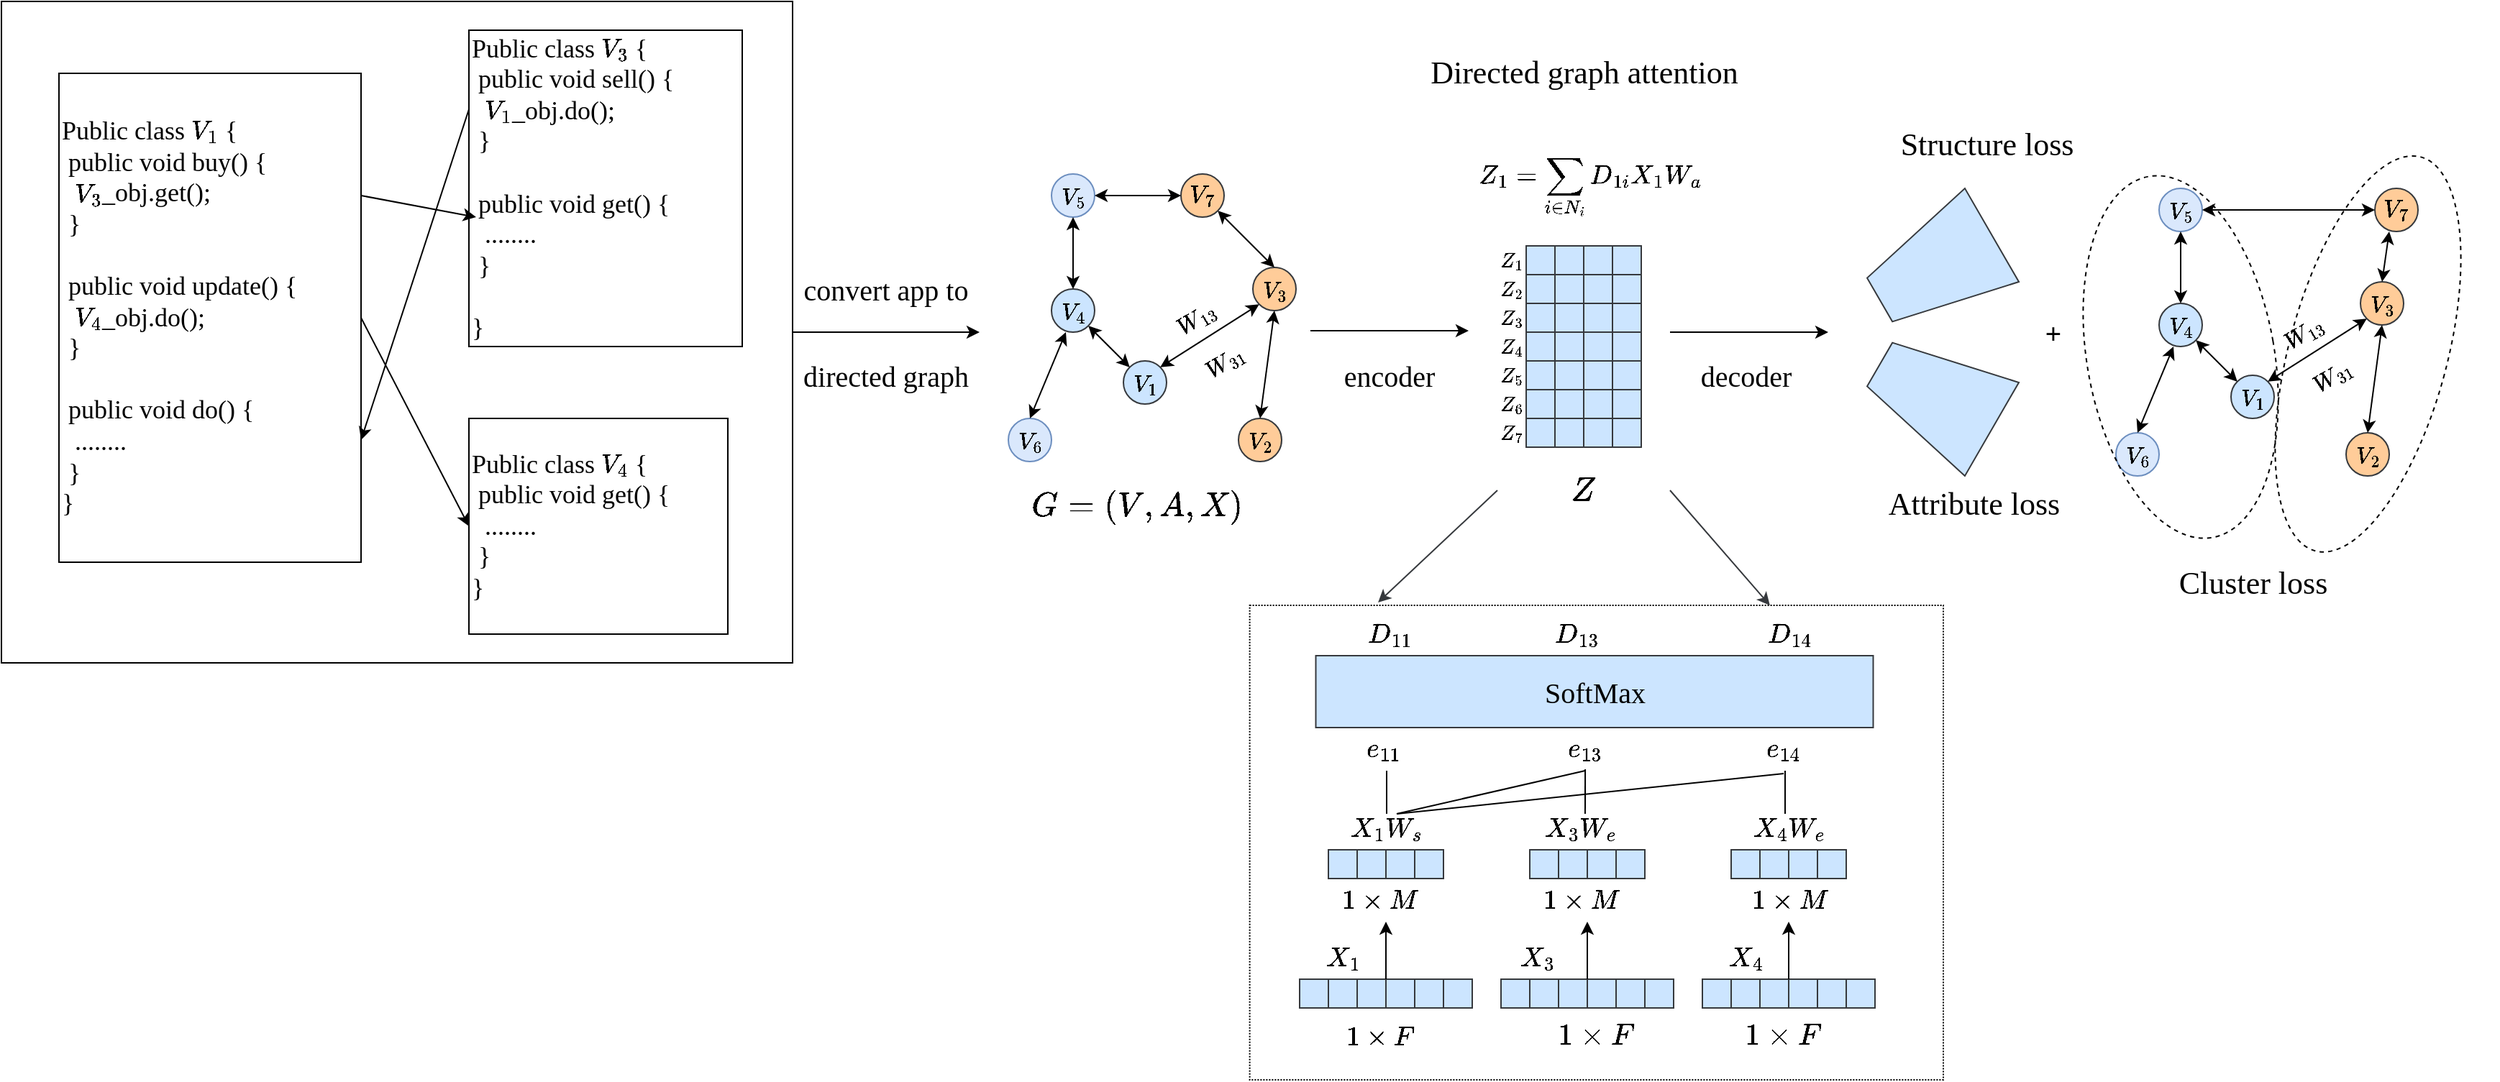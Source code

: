 <mxfile version="21.2.1" type="github" pages="4">
  <diagram name="第 1 页" id="cdB0dzV50iwRAIt3E4Pi">
    <mxGraphModel dx="1434" dy="754" grid="1" gridSize="10" guides="1" tooltips="1" connect="1" arrows="1" fold="1" page="1" pageScale="1" pageWidth="4681" pageHeight="3300" math="1" shadow="0">
      <root>
        <mxCell id="0" />
        <mxCell id="1" parent="0" />
        <mxCell id="f1oluyHb_Yh-PxKvGO1D-137" value="" style="whiteSpace=wrap;html=1;aspect=fixed;fillColor=#cce5ff;strokeColor=#36393d;" vertex="1" parent="1">
          <mxGeometry x="972.5" y="770" width="20" height="20" as="geometry" />
        </mxCell>
        <mxCell id="f1oluyHb_Yh-PxKvGO1D-167" value="" style="whiteSpace=wrap;html=1;aspect=fixed;fillColor=#cce5ff;strokeColor=#36393d;" vertex="1" parent="1">
          <mxGeometry x="1132.5" y="770" width="20" height="20" as="geometry" />
        </mxCell>
        <mxCell id="f1oluyHb_Yh-PxKvGO1D-138" value="" style="whiteSpace=wrap;html=1;aspect=fixed;fillColor=#cce5ff;strokeColor=#36393d;" vertex="1" parent="1">
          <mxGeometry x="992.5" y="770" width="20" height="20" as="geometry" />
        </mxCell>
        <mxCell id="f1oluyHb_Yh-PxKvGO1D-140" value="" style="whiteSpace=wrap;html=1;aspect=fixed;fillColor=#cce5ff;strokeColor=#36393d;" vertex="1" parent="1">
          <mxGeometry x="1032.5" y="770" width="20" height="20" as="geometry" />
        </mxCell>
        <mxCell id="f1oluyHb_Yh-PxKvGO1D-143" value="" style="whiteSpace=wrap;html=1;aspect=fixed;fillColor=#cce5ff;strokeColor=#36393d;" vertex="1" parent="1">
          <mxGeometry x="1012.5" y="770" width="20" height="20" as="geometry" />
        </mxCell>
        <mxCell id="f1oluyHb_Yh-PxKvGO1D-145" value="" style="whiteSpace=wrap;html=1;aspect=fixed;fillColor=#cce5ff;strokeColor=#36393d;" vertex="1" parent="1">
          <mxGeometry x="1072.5" y="770" width="20" height="20" as="geometry" />
        </mxCell>
        <mxCell id="f1oluyHb_Yh-PxKvGO1D-146" value="" style="whiteSpace=wrap;html=1;aspect=fixed;fillColor=#cce5ff;strokeColor=#36393d;" vertex="1" parent="1">
          <mxGeometry x="1052.5" y="770" width="20" height="20" as="geometry" />
        </mxCell>
        <mxCell id="f1oluyHb_Yh-PxKvGO1D-33" style="edgeStyle=orthogonalEdgeStyle;rounded=0;orthogonalLoop=1;jettySize=auto;html=1;exitX=1;exitY=0.5;exitDx=0;exitDy=0;" edge="1" parent="1" source="f1oluyHb_Yh-PxKvGO1D-11">
          <mxGeometry relative="1" as="geometry">
            <mxPoint x="750" y="320" as="targetPoint" />
          </mxGeometry>
        </mxCell>
        <mxCell id="f1oluyHb_Yh-PxKvGO1D-11" value="" style="rounded=0;whiteSpace=wrap;html=1;" vertex="1" parent="1">
          <mxGeometry x="70" y="90" width="550" height="460" as="geometry" />
        </mxCell>
        <mxCell id="f1oluyHb_Yh-PxKvGO1D-13" value="&lt;div style=&quot;font-size: 18px;&quot; align=&quot;left&quot;&gt;Public class `V_{1}` {&lt;/div&gt;&lt;div style=&quot;font-size: 18px;&quot; align=&quot;left&quot;&gt;&lt;span style=&quot;white-space: pre; font-size: 18px;&quot;&gt;	&lt;/span&gt;public void buy() {&lt;/div&gt;&lt;div style=&quot;font-size: 18px;&quot; align=&quot;left&quot;&gt;&lt;span style=&quot;white-space: pre; font-size: 18px;&quot;&gt;	&lt;/span&gt;&lt;span style=&quot;white-space: pre; font-size: 18px;&quot;&gt;	&lt;/span&gt;`V_{3}`_obj.get();&lt;/div&gt;&lt;div style=&quot;font-size: 18px;&quot; align=&quot;left&quot;&gt;&lt;span style=&quot;white-space: pre; font-size: 18px;&quot;&gt;	&lt;/span&gt;}&lt;/div&gt;&lt;div style=&quot;font-size: 18px;&quot; align=&quot;left&quot;&gt;&lt;span style=&quot;white-space: pre; font-size: 18px;&quot;&gt;	&lt;/span&gt;&lt;/div&gt;&lt;div style=&quot;font-size: 18px;&quot; align=&quot;left&quot;&gt;&lt;span style=&quot;white-space: pre; font-size: 18px;&quot;&gt;	&lt;/span&gt;public void update() {&lt;/div&gt;&lt;div style=&quot;font-size: 18px;&quot; align=&quot;left&quot;&gt;&lt;span style=&quot;white-space: pre; font-size: 18px;&quot;&gt;	&lt;/span&gt;&lt;span style=&quot;white-space: pre; font-size: 18px;&quot;&gt;	&lt;/span&gt;`V_{4}`_obj.do();&lt;/div&gt;&lt;div style=&quot;font-size: 18px;&quot; align=&quot;left&quot;&gt;&lt;span style=&quot;white-space: pre; font-size: 18px;&quot;&gt;	&lt;/span&gt;}&lt;/div&gt;&lt;div style=&quot;font-size: 18px;&quot; align=&quot;left&quot;&gt;&lt;span style=&quot;white-space: pre; font-size: 18px;&quot;&gt;	&lt;/span&gt;&lt;/div&gt;&lt;div style=&quot;font-size: 18px;&quot; align=&quot;left&quot;&gt;&lt;span style=&quot;white-space: pre; font-size: 18px;&quot;&gt;	&lt;/span&gt;public void do() {&lt;/div&gt;&lt;div style=&quot;font-size: 18px;&quot; align=&quot;left&quot;&gt;&lt;span style=&quot;white-space: pre; font-size: 18px;&quot;&gt;	&lt;/span&gt;&lt;span style=&quot;white-space: pre; font-size: 18px;&quot;&gt;	&lt;/span&gt;........&lt;/div&gt;&lt;div style=&quot;font-size: 18px;&quot; align=&quot;left&quot;&gt;&lt;span style=&quot;white-space: pre; font-size: 18px;&quot;&gt;	&lt;/span&gt;}&lt;/div&gt;&lt;div style=&quot;font-size: 18px;&quot; align=&quot;left&quot;&gt;}&lt;br style=&quot;font-size: 18px;&quot;&gt;&lt;/div&gt;" style="rounded=0;whiteSpace=wrap;html=1;align=left;fontSize=18;fontFamily=Times New Roman;" vertex="1" parent="1">
          <mxGeometry x="110" y="140" width="210" height="340" as="geometry" />
        </mxCell>
        <mxCell id="f1oluyHb_Yh-PxKvGO1D-15" value="&lt;div style=&quot;font-size: 18px;&quot; align=&quot;left&quot;&gt;Public class `V_{3}` {&lt;/div&gt;&lt;div style=&quot;font-size: 18px;&quot; align=&quot;left&quot;&gt;&lt;span style=&quot;white-space: pre; font-size: 18px;&quot;&gt;	&lt;/span&gt;public void sell() {&lt;/div&gt;&lt;div style=&quot;font-size: 18px;&quot; align=&quot;left&quot;&gt;&lt;span style=&quot;white-space: pre; font-size: 18px;&quot;&gt;	&lt;/span&gt;&lt;span style=&quot;white-space: pre; font-size: 18px;&quot;&gt;	&lt;/span&gt;`V_{1}`_obj.do();&lt;/div&gt;&lt;div style=&quot;font-size: 18px;&quot; align=&quot;left&quot;&gt;&lt;span style=&quot;white-space: pre; font-size: 18px;&quot;&gt;	&lt;/span&gt;}&lt;/div&gt;&lt;div style=&quot;font-size: 18px;&quot; align=&quot;left&quot;&gt;&lt;span style=&quot;white-space: pre; font-size: 18px;&quot;&gt;	&lt;/span&gt;&lt;/div&gt;&lt;div style=&quot;font-size: 18px;&quot; align=&quot;left&quot;&gt;&lt;span style=&quot;white-space: pre; font-size: 18px;&quot;&gt;	&lt;/span&gt;public void get() {&lt;/div&gt;&lt;div style=&quot;font-size: 18px;&quot; align=&quot;left&quot;&gt;&lt;span style=&quot;white-space: pre; font-size: 18px;&quot;&gt;	&lt;/span&gt;&lt;span style=&quot;white-space: pre; font-size: 18px;&quot;&gt;	&lt;/span&gt;........&lt;/div&gt;&lt;div style=&quot;font-size: 18px;&quot; align=&quot;left&quot;&gt;&lt;span style=&quot;white-space: pre;&quot;&gt;	&lt;/span&gt;}&lt;br&gt;&lt;/div&gt;&lt;div style=&quot;font-size: 18px;&quot; align=&quot;left&quot;&gt;&lt;span style=&quot;white-space: pre; font-size: 18px;&quot;&gt;	&lt;/span&gt;&lt;/div&gt;&lt;div style=&quot;font-size: 18px;&quot; align=&quot;left&quot;&gt;}&lt;br style=&quot;font-size: 18px;&quot;&gt;&lt;/div&gt;" style="rounded=0;whiteSpace=wrap;html=1;align=left;fontSize=18;fontFamily=Times New Roman;" vertex="1" parent="1">
          <mxGeometry x="395" y="110" width="190" height="220" as="geometry" />
        </mxCell>
        <mxCell id="f1oluyHb_Yh-PxKvGO1D-16" value="&lt;div style=&quot;font-size: 18px;&quot; align=&quot;left&quot;&gt;Public class `V_{4}` {&lt;/div&gt;&lt;div style=&quot;font-size: 18px;&quot; align=&quot;left&quot;&gt;&lt;span style=&quot;white-space: pre; font-size: 18px;&quot;&gt;	&lt;/span&gt;public void get() {&lt;/div&gt;&lt;div style=&quot;font-size: 18px;&quot; align=&quot;left&quot;&gt;&lt;span style=&quot;white-space: pre; font-size: 18px;&quot;&gt;	&lt;/span&gt;&lt;span style=&quot;white-space: pre; font-size: 18px;&quot;&gt;	&lt;/span&gt;........&lt;/div&gt;&lt;div style=&quot;font-size: 18px;&quot; align=&quot;left&quot;&gt;&lt;span style=&quot;white-space: pre;&quot;&gt;	&lt;/span&gt;}&lt;br&gt;&lt;/div&gt;&lt;div style=&quot;font-size: 18px;&quot; align=&quot;left&quot;&gt;}&lt;br style=&quot;font-size: 18px;&quot;&gt;&lt;/div&gt;" style="rounded=0;whiteSpace=wrap;html=1;align=left;fontSize=18;fontFamily=Times New Roman;" vertex="1" parent="1">
          <mxGeometry x="395" y="380" width="180" height="150" as="geometry" />
        </mxCell>
        <mxCell id="f1oluyHb_Yh-PxKvGO1D-18" value="" style="endArrow=classic;html=1;rounded=0;exitX=1;exitY=0.25;exitDx=0;exitDy=0;" edge="1" parent="1" source="f1oluyHb_Yh-PxKvGO1D-13">
          <mxGeometry width="50" height="50" relative="1" as="geometry">
            <mxPoint x="690" y="410" as="sourcePoint" />
            <mxPoint x="400" y="240" as="targetPoint" />
          </mxGeometry>
        </mxCell>
        <mxCell id="f1oluyHb_Yh-PxKvGO1D-19" value="" style="endArrow=classic;html=1;rounded=0;exitX=1;exitY=0.5;exitDx=0;exitDy=0;entryX=0;entryY=0.5;entryDx=0;entryDy=0;" edge="1" parent="1" source="f1oluyHb_Yh-PxKvGO1D-13" target="f1oluyHb_Yh-PxKvGO1D-16">
          <mxGeometry width="50" height="50" relative="1" as="geometry">
            <mxPoint x="690" y="410" as="sourcePoint" />
            <mxPoint x="740" y="360" as="targetPoint" />
          </mxGeometry>
        </mxCell>
        <mxCell id="f1oluyHb_Yh-PxKvGO1D-21" value="" style="endArrow=classic;html=1;rounded=0;exitX=0;exitY=0.25;exitDx=0;exitDy=0;entryX=1;entryY=0.75;entryDx=0;entryDy=0;" edge="1" parent="1" source="f1oluyHb_Yh-PxKvGO1D-15" target="f1oluyHb_Yh-PxKvGO1D-13">
          <mxGeometry width="50" height="50" relative="1" as="geometry">
            <mxPoint x="690" y="410" as="sourcePoint" />
            <mxPoint x="740" y="360" as="targetPoint" />
          </mxGeometry>
        </mxCell>
        <mxCell id="f1oluyHb_Yh-PxKvGO1D-22" value="&lt;font style=&quot;font-size: 16px;&quot; face=&quot;Times New Roman&quot;&gt;`V_{5}`&lt;/font&gt;" style="ellipse;whiteSpace=wrap;html=1;aspect=fixed;fillColor=#dae8fc;strokeColor=#6c8ebf;" vertex="1" parent="1">
          <mxGeometry x="800" y="210" width="30" height="30" as="geometry" />
        </mxCell>
        <mxCell id="f1oluyHb_Yh-PxKvGO1D-24" value="&lt;font style=&quot;font-size: 16px;&quot; face=&quot;Times New Roman&quot;&gt;`V_{3}`&lt;/font&gt;" style="ellipse;whiteSpace=wrap;html=1;aspect=fixed;fillColor=#ffcc99;strokeColor=#36393d;" vertex="1" parent="1">
          <mxGeometry x="940" y="275" width="30" height="30" as="geometry" />
        </mxCell>
        <mxCell id="f1oluyHb_Yh-PxKvGO1D-25" value="&lt;font style=&quot;font-size: 16px;&quot; face=&quot;Times New Roman&quot;&gt;`V_{2}`&lt;/font&gt;" style="ellipse;whiteSpace=wrap;html=1;aspect=fixed;fillColor=#ffcc99;strokeColor=#36393d;" vertex="1" parent="1">
          <mxGeometry x="930" y="380" width="30" height="30" as="geometry" />
        </mxCell>
        <mxCell id="f1oluyHb_Yh-PxKvGO1D-26" value="&lt;font style=&quot;font-size: 16px;&quot; face=&quot;Times New Roman&quot;&gt;`V_{1}`&lt;/font&gt;" style="ellipse;whiteSpace=wrap;html=1;aspect=fixed;fillColor=#cce5ff;strokeColor=#36393d;" vertex="1" parent="1">
          <mxGeometry x="850" y="340" width="30" height="30" as="geometry" />
        </mxCell>
        <mxCell id="f1oluyHb_Yh-PxKvGO1D-27" value="&lt;font style=&quot;font-size: 16px;&quot; face=&quot;Times New Roman&quot;&gt;`V_{6}`&lt;/font&gt;" style="ellipse;whiteSpace=wrap;html=1;aspect=fixed;fillColor=#dae8fc;strokeColor=#6c8ebf;" vertex="1" parent="1">
          <mxGeometry x="770" y="380" width="30" height="30" as="geometry" />
        </mxCell>
        <mxCell id="f1oluyHb_Yh-PxKvGO1D-28" value="&lt;font style=&quot;font-size: 17px;&quot; face=&quot;Times New Roman&quot;&gt;`V_{7}`&lt;/font&gt;" style="ellipse;whiteSpace=wrap;html=1;aspect=fixed;fillColor=#ffcc99;strokeColor=#36393d;" vertex="1" parent="1">
          <mxGeometry x="890" y="210" width="30" height="30" as="geometry" />
        </mxCell>
        <mxCell id="f1oluyHb_Yh-PxKvGO1D-29" value="&lt;font style=&quot;font-size: 16px;&quot; face=&quot;Times New Roman&quot;&gt;`V_{4}`&lt;/font&gt;" style="ellipse;whiteSpace=wrap;html=1;aspect=fixed;fillColor=#cce5ff;strokeColor=#36393d;" vertex="1" parent="1">
          <mxGeometry x="800" y="290" width="30" height="30" as="geometry" />
        </mxCell>
        <mxCell id="f1oluyHb_Yh-PxKvGO1D-34" value="&lt;font style=&quot;font-size: 20px;&quot; face=&quot;Times New Roman&quot;&gt;convert app to &lt;/font&gt;" style="rounded=0;whiteSpace=wrap;html=1;dashed=1;dashPattern=1 1;strokeColor=none;shadow=0;fillColor=none;" vertex="1" parent="1">
          <mxGeometry x="615" y="270" width="140" height="40" as="geometry" />
        </mxCell>
        <mxCell id="f1oluyHb_Yh-PxKvGO1D-35" value="&lt;font style=&quot;font-size: 20px;&quot; face=&quot;Times New Roman&quot;&gt;directed graph&lt;br&gt;&lt;/font&gt;" style="rounded=0;whiteSpace=wrap;html=1;dashed=1;dashPattern=1 1;strokeColor=none;shadow=0;fillColor=none;" vertex="1" parent="1">
          <mxGeometry x="615" y="330" width="140" height="40" as="geometry" />
        </mxCell>
        <mxCell id="f1oluyHb_Yh-PxKvGO1D-39" value="" style="endArrow=classic;startArrow=classic;html=1;rounded=0;exitX=0.5;exitY=0;exitDx=0;exitDy=0;" edge="1" parent="1" source="f1oluyHb_Yh-PxKvGO1D-27">
          <mxGeometry width="50" height="50" relative="1" as="geometry">
            <mxPoint x="730" y="410" as="sourcePoint" />
            <mxPoint x="810" y="320" as="targetPoint" />
          </mxGeometry>
        </mxCell>
        <mxCell id="f1oluyHb_Yh-PxKvGO1D-40" value="" style="endArrow=classic;startArrow=classic;html=1;rounded=0;entryX=0.5;entryY=1;entryDx=0;entryDy=0;exitX=0.5;exitY=0;exitDx=0;exitDy=0;" edge="1" parent="1" source="f1oluyHb_Yh-PxKvGO1D-29" target="f1oluyHb_Yh-PxKvGO1D-22">
          <mxGeometry width="50" height="50" relative="1" as="geometry">
            <mxPoint x="730" y="410" as="sourcePoint" />
            <mxPoint x="780" y="360" as="targetPoint" />
          </mxGeometry>
        </mxCell>
        <mxCell id="f1oluyHb_Yh-PxKvGO1D-41" value="" style="endArrow=classic;startArrow=classic;html=1;rounded=0;entryX=1;entryY=1;entryDx=0;entryDy=0;exitX=0;exitY=0;exitDx=0;exitDy=0;" edge="1" parent="1" source="f1oluyHb_Yh-PxKvGO1D-26" target="f1oluyHb_Yh-PxKvGO1D-29">
          <mxGeometry width="50" height="50" relative="1" as="geometry">
            <mxPoint x="730" y="410" as="sourcePoint" />
            <mxPoint x="780" y="360" as="targetPoint" />
          </mxGeometry>
        </mxCell>
        <mxCell id="f1oluyHb_Yh-PxKvGO1D-42" value="" style="endArrow=classic;startArrow=classic;html=1;rounded=0;exitX=1;exitY=0;exitDx=0;exitDy=0;entryX=0;entryY=1;entryDx=0;entryDy=0;" edge="1" parent="1" source="f1oluyHb_Yh-PxKvGO1D-26" target="f1oluyHb_Yh-PxKvGO1D-24">
          <mxGeometry width="50" height="50" relative="1" as="geometry">
            <mxPoint x="730" y="410" as="sourcePoint" />
            <mxPoint x="780" y="360" as="targetPoint" />
          </mxGeometry>
        </mxCell>
        <mxCell id="f1oluyHb_Yh-PxKvGO1D-44" value="" style="endArrow=classic;startArrow=classic;html=1;rounded=0;entryX=1;entryY=1;entryDx=0;entryDy=0;exitX=0.5;exitY=0;exitDx=0;exitDy=0;" edge="1" parent="1" source="f1oluyHb_Yh-PxKvGO1D-24" target="f1oluyHb_Yh-PxKvGO1D-28">
          <mxGeometry width="50" height="50" relative="1" as="geometry">
            <mxPoint x="730" y="410" as="sourcePoint" />
            <mxPoint x="780" y="360" as="targetPoint" />
          </mxGeometry>
        </mxCell>
        <mxCell id="f1oluyHb_Yh-PxKvGO1D-46" value="" style="endArrow=classic;startArrow=classic;html=1;rounded=0;entryX=0.5;entryY=1;entryDx=0;entryDy=0;exitX=0.5;exitY=0;exitDx=0;exitDy=0;" edge="1" parent="1" source="f1oluyHb_Yh-PxKvGO1D-25" target="f1oluyHb_Yh-PxKvGO1D-24">
          <mxGeometry width="50" height="50" relative="1" as="geometry">
            <mxPoint x="730" y="410" as="sourcePoint" />
            <mxPoint x="780" y="360" as="targetPoint" />
          </mxGeometry>
        </mxCell>
        <mxCell id="f1oluyHb_Yh-PxKvGO1D-47" value="" style="endArrow=classic;startArrow=classic;html=1;rounded=0;entryX=0;entryY=0.5;entryDx=0;entryDy=0;exitX=1;exitY=0.5;exitDx=0;exitDy=0;" edge="1" parent="1" source="f1oluyHb_Yh-PxKvGO1D-22" target="f1oluyHb_Yh-PxKvGO1D-28">
          <mxGeometry width="50" height="50" relative="1" as="geometry">
            <mxPoint x="730" y="410" as="sourcePoint" />
            <mxPoint x="780" y="360" as="targetPoint" />
          </mxGeometry>
        </mxCell>
        <mxCell id="f1oluyHb_Yh-PxKvGO1D-49" value="&lt;font style=&quot;font-size: 16px;&quot; face=&quot;Times New Roman&quot;&gt;`W_{13}`&lt;/font&gt;" style="whiteSpace=wrap;html=1;strokeColor=none;rotation=-30;fillColor=none;" vertex="1" parent="1">
          <mxGeometry x="870" y="300" width="60" height="20" as="geometry" />
        </mxCell>
        <mxCell id="f1oluyHb_Yh-PxKvGO1D-51" value="&lt;font style=&quot;font-size: 16px;&quot; face=&quot;Times New Roman&quot;&gt;`W_{31}`&lt;/font&gt;" style="whiteSpace=wrap;html=1;strokeColor=none;rotation=-30;fillColor=none;" vertex="1" parent="1">
          <mxGeometry x="890" y="330" width="60" height="20" as="geometry" />
        </mxCell>
        <mxCell id="f1oluyHb_Yh-PxKvGO1D-52" value="&lt;font style=&quot;font-size: 23px;&quot; face=&quot;Times New Roman&quot;&gt;`G=(V, A ,X)`&lt;/font&gt;" style="rounded=0;whiteSpace=wrap;html=1;strokeColor=none;fillColor=none;" vertex="1" parent="1">
          <mxGeometry x="760" y="400" width="200" height="80" as="geometry" />
        </mxCell>
        <mxCell id="f1oluyHb_Yh-PxKvGO1D-68" value="&lt;font style=&quot;font-size: 20px;&quot; face=&quot;Times New Roman&quot;&gt;encoder&lt;/font&gt;" style="rounded=0;whiteSpace=wrap;html=1;dashed=1;dashPattern=1 1;strokeColor=none;shadow=0;fillColor=none;" vertex="1" parent="1">
          <mxGeometry x="980" y="330" width="110" height="40" as="geometry" />
        </mxCell>
        <mxCell id="f1oluyHb_Yh-PxKvGO1D-70" value="" style="rounded=0;whiteSpace=wrap;html=1;fillColor=none;strokeColor=none;gradientColor=none;" vertex="1" parent="1">
          <mxGeometry x="1090" y="185" width="190" height="270" as="geometry" />
        </mxCell>
        <mxCell id="f1oluyHb_Yh-PxKvGO1D-71" value="" style="endArrow=classic;html=1;rounded=0;" edge="1" parent="1">
          <mxGeometry width="50" height="50" relative="1" as="geometry">
            <mxPoint x="980" y="319" as="sourcePoint" />
            <mxPoint x="1090" y="319" as="targetPoint" />
          </mxGeometry>
        </mxCell>
        <mxCell id="f1oluyHb_Yh-PxKvGO1D-72" value="" style="whiteSpace=wrap;html=1;aspect=fixed;fillColor=#cce5ff;strokeColor=#36393d;" vertex="1" parent="1">
          <mxGeometry x="1130" y="380" width="20" height="20" as="geometry" />
        </mxCell>
        <mxCell id="f1oluyHb_Yh-PxKvGO1D-75" value="" style="whiteSpace=wrap;html=1;aspect=fixed;fillColor=#cce5ff;strokeColor=#36393d;" vertex="1" parent="1">
          <mxGeometry x="1150" y="380" width="20" height="20" as="geometry" />
        </mxCell>
        <mxCell id="f1oluyHb_Yh-PxKvGO1D-76" value="" style="whiteSpace=wrap;html=1;aspect=fixed;fillColor=#cce5ff;strokeColor=#36393d;" vertex="1" parent="1">
          <mxGeometry x="1190" y="380" width="20" height="20" as="geometry" />
        </mxCell>
        <mxCell id="f1oluyHb_Yh-PxKvGO1D-77" value="" style="whiteSpace=wrap;html=1;aspect=fixed;fillColor=#cce5ff;strokeColor=#36393d;" vertex="1" parent="1">
          <mxGeometry x="1170" y="380" width="20" height="20" as="geometry" />
        </mxCell>
        <mxCell id="f1oluyHb_Yh-PxKvGO1D-81" value="" style="whiteSpace=wrap;html=1;aspect=fixed;fillColor=#cce5ff;strokeColor=#36393d;" vertex="1" parent="1">
          <mxGeometry x="1150" y="300" width="20" height="20" as="geometry" />
        </mxCell>
        <mxCell id="f1oluyHb_Yh-PxKvGO1D-82" value="" style="whiteSpace=wrap;html=1;aspect=fixed;fillColor=#cce5ff;strokeColor=#36393d;" vertex="1" parent="1">
          <mxGeometry x="1130" y="300" width="20" height="20" as="geometry" />
        </mxCell>
        <mxCell id="f1oluyHb_Yh-PxKvGO1D-83" value="" style="whiteSpace=wrap;html=1;aspect=fixed;fillColor=#cce5ff;strokeColor=#36393d;" vertex="1" parent="1">
          <mxGeometry x="1190" y="320" width="20" height="20" as="geometry" />
        </mxCell>
        <mxCell id="f1oluyHb_Yh-PxKvGO1D-84" value="" style="whiteSpace=wrap;html=1;aspect=fixed;fillColor=#cce5ff;strokeColor=#36393d;" vertex="1" parent="1">
          <mxGeometry x="1170" y="320" width="20" height="20" as="geometry" />
        </mxCell>
        <mxCell id="f1oluyHb_Yh-PxKvGO1D-85" value="" style="whiteSpace=wrap;html=1;aspect=fixed;fillColor=#cce5ff;strokeColor=#36393d;" vertex="1" parent="1">
          <mxGeometry x="1150" y="320" width="20" height="20" as="geometry" />
        </mxCell>
        <mxCell id="f1oluyHb_Yh-PxKvGO1D-86" value="" style="whiteSpace=wrap;html=1;aspect=fixed;fillColor=#cce5ff;strokeColor=#36393d;" vertex="1" parent="1">
          <mxGeometry x="1130" y="320" width="20" height="20" as="geometry" />
        </mxCell>
        <mxCell id="f1oluyHb_Yh-PxKvGO1D-87" value="" style="whiteSpace=wrap;html=1;aspect=fixed;fillColor=#cce5ff;strokeColor=#36393d;" vertex="1" parent="1">
          <mxGeometry x="1190" y="340" width="20" height="20" as="geometry" />
        </mxCell>
        <mxCell id="f1oluyHb_Yh-PxKvGO1D-88" value="" style="whiteSpace=wrap;html=1;aspect=fixed;fillColor=#cce5ff;strokeColor=#36393d;" vertex="1" parent="1">
          <mxGeometry x="1170" y="340" width="20" height="20" as="geometry" />
        </mxCell>
        <mxCell id="f1oluyHb_Yh-PxKvGO1D-89" value="" style="whiteSpace=wrap;html=1;aspect=fixed;fillColor=#cce5ff;strokeColor=#36393d;" vertex="1" parent="1">
          <mxGeometry x="1150" y="340" width="20" height="20" as="geometry" />
        </mxCell>
        <mxCell id="f1oluyHb_Yh-PxKvGO1D-90" value="" style="whiteSpace=wrap;html=1;aspect=fixed;fillColor=#cce5ff;strokeColor=#36393d;" vertex="1" parent="1">
          <mxGeometry x="1130" y="340" width="20" height="20" as="geometry" />
        </mxCell>
        <mxCell id="f1oluyHb_Yh-PxKvGO1D-91" value="" style="whiteSpace=wrap;html=1;aspect=fixed;fillColor=#cce5ff;strokeColor=#36393d;" vertex="1" parent="1">
          <mxGeometry x="1190" y="360" width="20" height="20" as="geometry" />
        </mxCell>
        <mxCell id="f1oluyHb_Yh-PxKvGO1D-92" value="" style="whiteSpace=wrap;html=1;aspect=fixed;fillColor=#cce5ff;strokeColor=#36393d;" vertex="1" parent="1">
          <mxGeometry x="1170" y="360" width="20" height="20" as="geometry" />
        </mxCell>
        <mxCell id="f1oluyHb_Yh-PxKvGO1D-93" value="" style="whiteSpace=wrap;html=1;aspect=fixed;fillColor=#cce5ff;strokeColor=#36393d;" vertex="1" parent="1">
          <mxGeometry x="1150" y="360" width="20" height="20" as="geometry" />
        </mxCell>
        <mxCell id="f1oluyHb_Yh-PxKvGO1D-94" value="" style="whiteSpace=wrap;html=1;aspect=fixed;fillColor=#cce5ff;strokeColor=#36393d;" vertex="1" parent="1">
          <mxGeometry x="1130" y="360" width="20" height="20" as="geometry" />
        </mxCell>
        <mxCell id="f1oluyHb_Yh-PxKvGO1D-101" value="" style="whiteSpace=wrap;html=1;aspect=fixed;fillColor=#cce5ff;strokeColor=#36393d;" vertex="1" parent="1">
          <mxGeometry x="1190" y="280" width="20" height="20" as="geometry" />
        </mxCell>
        <mxCell id="f1oluyHb_Yh-PxKvGO1D-102" value="" style="whiteSpace=wrap;html=1;aspect=fixed;fillColor=#cce5ff;strokeColor=#36393d;" vertex="1" parent="1">
          <mxGeometry x="1170" y="280" width="20" height="20" as="geometry" />
        </mxCell>
        <mxCell id="f1oluyHb_Yh-PxKvGO1D-103" value="" style="whiteSpace=wrap;html=1;aspect=fixed;fillColor=#cce5ff;strokeColor=#36393d;" vertex="1" parent="1">
          <mxGeometry x="1150" y="280" width="20" height="20" as="geometry" />
        </mxCell>
        <mxCell id="f1oluyHb_Yh-PxKvGO1D-104" value="" style="whiteSpace=wrap;html=1;aspect=fixed;fillColor=#cce5ff;strokeColor=#36393d;" vertex="1" parent="1">
          <mxGeometry x="1130" y="280" width="20" height="20" as="geometry" />
        </mxCell>
        <mxCell id="f1oluyHb_Yh-PxKvGO1D-105" value="" style="whiteSpace=wrap;html=1;aspect=fixed;fillColor=#cce5ff;strokeColor=#36393d;" vertex="1" parent="1">
          <mxGeometry x="1190" y="300" width="20" height="20" as="geometry" />
        </mxCell>
        <mxCell id="f1oluyHb_Yh-PxKvGO1D-106" value="" style="whiteSpace=wrap;html=1;aspect=fixed;fillColor=#cce5ff;strokeColor=#36393d;" vertex="1" parent="1">
          <mxGeometry x="1170" y="300" width="20" height="20" as="geometry" />
        </mxCell>
        <mxCell id="f1oluyHb_Yh-PxKvGO1D-112" value="" style="whiteSpace=wrap;html=1;aspect=fixed;fillColor=#cce5ff;strokeColor=#36393d;" vertex="1" parent="1">
          <mxGeometry x="1190" y="260" width="20" height="20" as="geometry" />
        </mxCell>
        <mxCell id="f1oluyHb_Yh-PxKvGO1D-113" value="" style="whiteSpace=wrap;html=1;aspect=fixed;fillColor=#cce5ff;strokeColor=#36393d;" vertex="1" parent="1">
          <mxGeometry x="1170" y="260" width="20" height="20" as="geometry" />
        </mxCell>
        <mxCell id="f1oluyHb_Yh-PxKvGO1D-114" value="" style="whiteSpace=wrap;html=1;aspect=fixed;fillColor=#cce5ff;strokeColor=#36393d;" vertex="1" parent="1">
          <mxGeometry x="1150" y="260" width="20" height="20" as="geometry" />
        </mxCell>
        <mxCell id="f1oluyHb_Yh-PxKvGO1D-115" value="" style="whiteSpace=wrap;html=1;aspect=fixed;fillColor=#cce5ff;strokeColor=#36393d;" vertex="1" parent="1">
          <mxGeometry x="1130" y="260" width="20" height="20" as="geometry" />
        </mxCell>
        <mxCell id="f1oluyHb_Yh-PxKvGO1D-121" value="`Z_{6}`" style="whiteSpace=wrap;html=1;aspect=fixed;fillColor=none;strokeColor=none;" vertex="1" parent="1">
          <mxGeometry x="1110" y="360" width="20" height="20" as="geometry" />
        </mxCell>
        <mxCell id="f1oluyHb_Yh-PxKvGO1D-122" value="`Z_{5}`" style="whiteSpace=wrap;html=1;aspect=fixed;fillColor=none;strokeColor=none;" vertex="1" parent="1">
          <mxGeometry x="1110" y="340" width="20" height="20" as="geometry" />
        </mxCell>
        <mxCell id="f1oluyHb_Yh-PxKvGO1D-123" value="`Z_{1}`" style="whiteSpace=wrap;html=1;aspect=fixed;fillColor=none;strokeColor=none;" vertex="1" parent="1">
          <mxGeometry x="1110" y="260" width="20" height="20" as="geometry" />
        </mxCell>
        <mxCell id="f1oluyHb_Yh-PxKvGO1D-124" value="`Z_{4}`" style="whiteSpace=wrap;html=1;aspect=fixed;fillColor=none;strokeColor=none;" vertex="1" parent="1">
          <mxGeometry x="1110" y="320" width="20" height="20" as="geometry" />
        </mxCell>
        <mxCell id="f1oluyHb_Yh-PxKvGO1D-125" value="`Z_{3}`" style="whiteSpace=wrap;html=1;aspect=fixed;fillColor=none;strokeColor=none;" vertex="1" parent="1">
          <mxGeometry x="1110" y="300" width="20" height="20" as="geometry" />
        </mxCell>
        <mxCell id="f1oluyHb_Yh-PxKvGO1D-126" value="`Z_{2}`" style="whiteSpace=wrap;html=1;aspect=fixed;fillColor=none;strokeColor=none;" vertex="1" parent="1">
          <mxGeometry x="1110" y="280" width="20" height="20" as="geometry" />
        </mxCell>
        <mxCell id="f1oluyHb_Yh-PxKvGO1D-127" value="`Z_{7}`" style="whiteSpace=wrap;html=1;aspect=fixed;fillColor=none;strokeColor=none;" vertex="1" parent="1">
          <mxGeometry x="1110" y="380" width="20" height="20" as="geometry" />
        </mxCell>
        <mxCell id="f1oluyHb_Yh-PxKvGO1D-134" value="&lt;font style=&quot;font-size: 18px;&quot; face=&quot;Times New Roman&quot;&gt;`Z_{1} = \sum_{i\in N_{i}}D_{1i}X_{1}W_{a}`&lt;/font&gt;" style="rounded=0;whiteSpace=wrap;html=1;fillColor=none;strokeColor=none;" vertex="1" parent="1">
          <mxGeometry x="1080" y="190" width="190" height="60" as="geometry" />
        </mxCell>
        <mxCell id="f1oluyHb_Yh-PxKvGO1D-136" value="&lt;font style=&quot;font-size: 23px;&quot; face=&quot;Times New Roman&quot;&gt;`Z`&lt;/font&gt;" style="rounded=0;whiteSpace=wrap;html=1;strokeColor=none;fillColor=none;" vertex="1" parent="1">
          <mxGeometry x="1110" y="400" width="120" height="60" as="geometry" />
        </mxCell>
        <mxCell id="f1oluyHb_Yh-PxKvGO1D-166" value="" style="whiteSpace=wrap;html=1;aspect=fixed;fillColor=#cce5ff;strokeColor=#36393d;" vertex="1" parent="1">
          <mxGeometry x="1112.5" y="770" width="20" height="20" as="geometry" />
        </mxCell>
        <mxCell id="f1oluyHb_Yh-PxKvGO1D-168" value="" style="whiteSpace=wrap;html=1;aspect=fixed;fillColor=#cce5ff;strokeColor=#36393d;" vertex="1" parent="1">
          <mxGeometry x="1172.5" y="770" width="20" height="20" as="geometry" />
        </mxCell>
        <mxCell id="f1oluyHb_Yh-PxKvGO1D-169" value="" style="whiteSpace=wrap;html=1;aspect=fixed;fillColor=#cce5ff;strokeColor=#36393d;" vertex="1" parent="1">
          <mxGeometry x="1152.5" y="770" width="20" height="20" as="geometry" />
        </mxCell>
        <mxCell id="f1oluyHb_Yh-PxKvGO1D-170" value="" style="whiteSpace=wrap;html=1;aspect=fixed;fillColor=#cce5ff;strokeColor=#36393d;" vertex="1" parent="1">
          <mxGeometry x="1212.5" y="770" width="20" height="20" as="geometry" />
        </mxCell>
        <mxCell id="f1oluyHb_Yh-PxKvGO1D-171" value="" style="whiteSpace=wrap;html=1;aspect=fixed;fillColor=#cce5ff;strokeColor=#36393d;" vertex="1" parent="1">
          <mxGeometry x="1192.5" y="770" width="20" height="20" as="geometry" />
        </mxCell>
        <mxCell id="f1oluyHb_Yh-PxKvGO1D-188" value="" style="whiteSpace=wrap;html=1;aspect=fixed;fillColor=#cce5ff;strokeColor=#36393d;" vertex="1" parent="1">
          <mxGeometry x="1272.5" y="770" width="20" height="20" as="geometry" />
        </mxCell>
        <mxCell id="f1oluyHb_Yh-PxKvGO1D-189" value="" style="whiteSpace=wrap;html=1;aspect=fixed;fillColor=#cce5ff;strokeColor=#36393d;" vertex="1" parent="1">
          <mxGeometry x="1252.5" y="770" width="20" height="20" as="geometry" />
        </mxCell>
        <mxCell id="f1oluyHb_Yh-PxKvGO1D-190" value="" style="whiteSpace=wrap;html=1;aspect=fixed;fillColor=#cce5ff;strokeColor=#36393d;" vertex="1" parent="1">
          <mxGeometry x="1312.5" y="770" width="20" height="20" as="geometry" />
        </mxCell>
        <mxCell id="f1oluyHb_Yh-PxKvGO1D-191" value="" style="whiteSpace=wrap;html=1;aspect=fixed;fillColor=#cce5ff;strokeColor=#36393d;" vertex="1" parent="1">
          <mxGeometry x="1292.5" y="770" width="20" height="20" as="geometry" />
        </mxCell>
        <mxCell id="f1oluyHb_Yh-PxKvGO1D-192" value="" style="whiteSpace=wrap;html=1;aspect=fixed;fillColor=#cce5ff;strokeColor=#36393d;" vertex="1" parent="1">
          <mxGeometry x="1352.5" y="770" width="20" height="20" as="geometry" />
        </mxCell>
        <mxCell id="f1oluyHb_Yh-PxKvGO1D-193" value="" style="whiteSpace=wrap;html=1;aspect=fixed;fillColor=#cce5ff;strokeColor=#36393d;" vertex="1" parent="1">
          <mxGeometry x="1332.5" y="770" width="20" height="20" as="geometry" />
        </mxCell>
        <mxCell id="f1oluyHb_Yh-PxKvGO1D-196" value="&lt;font style=&quot;font-size: 16px;&quot;&gt;`1×F`&lt;/font&gt;" style="text;html=1;align=center;verticalAlign=middle;resizable=0;points=[];autosize=1;strokeColor=none;fillColor=none;" vertex="1" parent="1">
          <mxGeometry x="997.5" y="795" width="60" height="30" as="geometry" />
        </mxCell>
        <mxCell id="f1oluyHb_Yh-PxKvGO1D-198" value="&lt;font style=&quot;font-size: 18px;&quot;&gt;`1×F`&lt;/font&gt;" style="text;html=1;align=center;verticalAlign=middle;resizable=0;points=[];autosize=1;strokeColor=none;fillColor=none;" vertex="1" parent="1">
          <mxGeometry x="1272.5" y="790" width="70" height="40" as="geometry" />
        </mxCell>
        <mxCell id="f1oluyHb_Yh-PxKvGO1D-199" value="&lt;font style=&quot;font-size: 18px;&quot;&gt;`1×F`&lt;/font&gt;" style="text;html=1;align=center;verticalAlign=middle;resizable=0;points=[];autosize=1;strokeColor=none;fillColor=none;" vertex="1" parent="1">
          <mxGeometry x="1142.5" y="790" width="70" height="40" as="geometry" />
        </mxCell>
        <mxCell id="f1oluyHb_Yh-PxKvGO1D-206" value="" style="whiteSpace=wrap;html=1;aspect=fixed;fillColor=#cce5ff;strokeColor=#36393d;" vertex="1" parent="1">
          <mxGeometry x="1312.5" y="650" as="geometry" />
        </mxCell>
        <mxCell id="f1oluyHb_Yh-PxKvGO1D-211" value="" style="whiteSpace=wrap;html=1;aspect=fixed;fillColor=#cce5ff;strokeColor=#36393d;" vertex="1" parent="1">
          <mxGeometry x="1202.5" y="660" as="geometry" />
        </mxCell>
        <mxCell id="f1oluyHb_Yh-PxKvGO1D-212" value="" style="whiteSpace=wrap;html=1;aspect=fixed;fillColor=#cce5ff;strokeColor=#36393d;" vertex="1" parent="1">
          <mxGeometry x="992.5" y="680" width="20" height="20" as="geometry" />
        </mxCell>
        <mxCell id="f1oluyHb_Yh-PxKvGO1D-217" value="" style="whiteSpace=wrap;html=1;aspect=fixed;fillColor=#cce5ff;strokeColor=#36393d;" vertex="1" parent="1">
          <mxGeometry x="1012.5" y="680" width="20" height="20" as="geometry" />
        </mxCell>
        <mxCell id="f1oluyHb_Yh-PxKvGO1D-218" value="" style="whiteSpace=wrap;html=1;aspect=fixed;fillColor=#cce5ff;strokeColor=#36393d;" vertex="1" parent="1">
          <mxGeometry x="1052.5" y="680" width="20" height="20" as="geometry" />
        </mxCell>
        <mxCell id="f1oluyHb_Yh-PxKvGO1D-219" value="" style="whiteSpace=wrap;html=1;aspect=fixed;fillColor=#cce5ff;strokeColor=#36393d;" vertex="1" parent="1">
          <mxGeometry x="1032.5" y="680" width="20" height="20" as="geometry" />
        </mxCell>
        <mxCell id="f1oluyHb_Yh-PxKvGO1D-221" value="" style="whiteSpace=wrap;html=1;aspect=fixed;fillColor=#cce5ff;strokeColor=#36393d;" vertex="1" parent="1">
          <mxGeometry x="1132.5" y="680" width="20" height="20" as="geometry" />
        </mxCell>
        <mxCell id="f1oluyHb_Yh-PxKvGO1D-222" value="" style="whiteSpace=wrap;html=1;aspect=fixed;fillColor=#cce5ff;strokeColor=#36393d;" vertex="1" parent="1">
          <mxGeometry x="1152.5" y="680" width="20" height="20" as="geometry" />
        </mxCell>
        <mxCell id="f1oluyHb_Yh-PxKvGO1D-223" value="" style="whiteSpace=wrap;html=1;aspect=fixed;fillColor=#cce5ff;strokeColor=#36393d;" vertex="1" parent="1">
          <mxGeometry x="1172.5" y="680" width="20" height="20" as="geometry" />
        </mxCell>
        <mxCell id="f1oluyHb_Yh-PxKvGO1D-224" value="" style="whiteSpace=wrap;html=1;aspect=fixed;fillColor=#cce5ff;strokeColor=#36393d;" vertex="1" parent="1">
          <mxGeometry x="1192.5" y="680" width="20" height="20" as="geometry" />
        </mxCell>
        <mxCell id="f1oluyHb_Yh-PxKvGO1D-227" value="" style="whiteSpace=wrap;html=1;aspect=fixed;fillColor=#cce5ff;strokeColor=#36393d;" vertex="1" parent="1">
          <mxGeometry x="1332.5" y="680" width="20" height="20" as="geometry" />
        </mxCell>
        <mxCell id="f1oluyHb_Yh-PxKvGO1D-228" value="" style="whiteSpace=wrap;html=1;aspect=fixed;fillColor=#cce5ff;strokeColor=#36393d;" vertex="1" parent="1">
          <mxGeometry x="1312.5" y="680" width="20" height="20" as="geometry" />
        </mxCell>
        <mxCell id="f1oluyHb_Yh-PxKvGO1D-229" value="" style="whiteSpace=wrap;html=1;aspect=fixed;fillColor=#cce5ff;strokeColor=#36393d;" vertex="1" parent="1">
          <mxGeometry x="1292.5" y="680" width="20" height="20" as="geometry" />
        </mxCell>
        <mxCell id="f1oluyHb_Yh-PxKvGO1D-230" value="" style="whiteSpace=wrap;html=1;aspect=fixed;fillColor=#cce5ff;strokeColor=#36393d;" vertex="1" parent="1">
          <mxGeometry x="1272.5" y="680" width="20" height="20" as="geometry" />
        </mxCell>
        <mxCell id="f1oluyHb_Yh-PxKvGO1D-233" value="&lt;font style=&quot;font-size: 16px;&quot;&gt;`1×M`&lt;/font&gt;" style="text;html=1;align=center;verticalAlign=middle;resizable=0;points=[];autosize=1;strokeColor=none;fillColor=none;" vertex="1" parent="1">
          <mxGeometry x="992.5" y="700" width="70" height="30" as="geometry" />
        </mxCell>
        <mxCell id="f1oluyHb_Yh-PxKvGO1D-234" value="&lt;font style=&quot;font-size: 16px;&quot;&gt;`1×M`&lt;/font&gt;" style="text;html=1;align=center;verticalAlign=middle;resizable=0;points=[];autosize=1;strokeColor=none;fillColor=none;" vertex="1" parent="1">
          <mxGeometry x="1277.5" y="700" width="70" height="30" as="geometry" />
        </mxCell>
        <mxCell id="f1oluyHb_Yh-PxKvGO1D-235" value="&lt;font style=&quot;font-size: 16px;&quot;&gt;`1×M`&lt;/font&gt;" style="text;html=1;align=center;verticalAlign=middle;resizable=0;points=[];autosize=1;strokeColor=none;fillColor=none;" vertex="1" parent="1">
          <mxGeometry x="1132.5" y="700" width="70" height="30" as="geometry" />
        </mxCell>
        <mxCell id="f1oluyHb_Yh-PxKvGO1D-237" value="" style="endArrow=classic;html=1;rounded=0;exitX=0;exitY=0;exitDx=0;exitDy=0;" edge="1" parent="1" source="f1oluyHb_Yh-PxKvGO1D-140">
          <mxGeometry width="50" height="50" relative="1" as="geometry">
            <mxPoint x="982.5" y="620" as="sourcePoint" />
            <mxPoint x="1032.5" y="730" as="targetPoint" />
          </mxGeometry>
        </mxCell>
        <mxCell id="f1oluyHb_Yh-PxKvGO1D-240" value="" style="endArrow=classic;html=1;rounded=0;exitX=0;exitY=0;exitDx=0;exitDy=0;" edge="1" parent="1">
          <mxGeometry width="50" height="50" relative="1" as="geometry">
            <mxPoint x="1312.5" y="770" as="sourcePoint" />
            <mxPoint x="1312.5" y="730" as="targetPoint" />
          </mxGeometry>
        </mxCell>
        <mxCell id="f1oluyHb_Yh-PxKvGO1D-241" value="" style="endArrow=classic;html=1;rounded=0;exitX=0;exitY=0;exitDx=0;exitDy=0;" edge="1" parent="1">
          <mxGeometry width="50" height="50" relative="1" as="geometry">
            <mxPoint x="1172.5" y="770" as="sourcePoint" />
            <mxPoint x="1172.5" y="730" as="targetPoint" />
          </mxGeometry>
        </mxCell>
        <mxCell id="f1oluyHb_Yh-PxKvGO1D-242" value="&lt;font style=&quot;font-size: 16px;&quot;&gt;`X_{1}`&lt;/font&gt;" style="text;html=1;align=center;verticalAlign=middle;resizable=0;points=[];autosize=1;strokeColor=none;fillColor=none;" vertex="1" parent="1">
          <mxGeometry x="967.5" y="740" width="70" height="30" as="geometry" />
        </mxCell>
        <mxCell id="f1oluyHb_Yh-PxKvGO1D-243" value="&lt;font style=&quot;font-size: 16px;&quot;&gt;`X_{4}`&lt;/font&gt;" style="text;html=1;align=center;verticalAlign=middle;resizable=0;points=[];autosize=1;strokeColor=none;fillColor=none;" vertex="1" parent="1">
          <mxGeometry x="1247.5" y="740" width="70" height="30" as="geometry" />
        </mxCell>
        <mxCell id="f1oluyHb_Yh-PxKvGO1D-244" value="&lt;font style=&quot;font-size: 16px;&quot;&gt;`X_{3}`&lt;/font&gt;" style="text;html=1;align=center;verticalAlign=middle;resizable=0;points=[];autosize=1;strokeColor=none;fillColor=none;" vertex="1" parent="1">
          <mxGeometry x="1102.5" y="740" width="70" height="30" as="geometry" />
        </mxCell>
        <mxCell id="f1oluyHb_Yh-PxKvGO1D-245" value="&lt;font style=&quot;font-size: 16px;&quot;&gt;`X_{1}W_{s}`&lt;/font&gt;" style="text;html=1;align=center;verticalAlign=middle;resizable=0;points=[];autosize=1;strokeColor=none;fillColor=none;" vertex="1" parent="1">
          <mxGeometry x="972.5" y="650" width="120" height="30" as="geometry" />
        </mxCell>
        <mxCell id="f1oluyHb_Yh-PxKvGO1D-246" value="&lt;font style=&quot;font-size: 16px;&quot;&gt;`X_{4}W_{e}`&lt;/font&gt;" style="text;html=1;align=center;verticalAlign=middle;resizable=0;points=[];autosize=1;strokeColor=none;fillColor=none;" vertex="1" parent="1">
          <mxGeometry x="1252.5" y="650" width="120" height="30" as="geometry" />
        </mxCell>
        <mxCell id="f1oluyHb_Yh-PxKvGO1D-247" value="&lt;font style=&quot;font-size: 16px;&quot;&gt;`X_{3}W_{e}`&lt;/font&gt;" style="text;html=1;align=center;verticalAlign=middle;resizable=0;points=[];autosize=1;strokeColor=none;fillColor=none;" vertex="1" parent="1">
          <mxGeometry x="1107.5" y="650" width="120" height="30" as="geometry" />
        </mxCell>
        <mxCell id="f1oluyHb_Yh-PxKvGO1D-251" value="&lt;font style=&quot;font-size: 20px;&quot; face=&quot;Times New Roman&quot;&gt;SoftMax&lt;/font&gt;" style="rounded=0;whiteSpace=wrap;html=1;fillColor=#cce5ff;strokeColor=#36393d;" vertex="1" parent="1">
          <mxGeometry x="983.75" y="545" width="387.5" height="50" as="geometry" />
        </mxCell>
        <mxCell id="f1oluyHb_Yh-PxKvGO1D-253" value="&lt;font style=&quot;font-size: 16px;&quot;&gt;`e_{11}`&lt;/font&gt;" style="text;html=1;align=center;verticalAlign=middle;resizable=0;points=[];autosize=1;strokeColor=none;fillColor=none;" vertex="1" parent="1">
          <mxGeometry x="990" y="595" width="80" height="30" as="geometry" />
        </mxCell>
        <mxCell id="f1oluyHb_Yh-PxKvGO1D-254" value="&lt;font style=&quot;font-size: 16px;&quot;&gt;`e_{13}`&lt;/font&gt;" style="text;html=1;align=center;verticalAlign=middle;resizable=0;points=[];autosize=1;strokeColor=none;fillColor=none;" vertex="1" parent="1">
          <mxGeometry x="1130" y="595" width="80" height="30" as="geometry" />
        </mxCell>
        <mxCell id="f1oluyHb_Yh-PxKvGO1D-255" value="&lt;font style=&quot;font-size: 16px;&quot;&gt;`e_{14}`&lt;/font&gt;" style="text;html=1;align=center;verticalAlign=middle;resizable=0;points=[];autosize=1;strokeColor=none;fillColor=none;" vertex="1" parent="1">
          <mxGeometry x="1267.5" y="595" width="80" height="30" as="geometry" />
        </mxCell>
        <mxCell id="f1oluyHb_Yh-PxKvGO1D-256" value="&lt;font style=&quot;font-size: 16px;&quot;&gt;`D_{11}`&lt;/font&gt;" style="text;html=1;align=center;verticalAlign=middle;resizable=0;points=[];autosize=1;strokeColor=none;fillColor=none;" vertex="1" parent="1">
          <mxGeometry x="995" y="515" width="80" height="30" as="geometry" />
        </mxCell>
        <mxCell id="f1oluyHb_Yh-PxKvGO1D-257" value="&lt;font style=&quot;font-size: 16px;&quot;&gt;`D_{13}`&lt;/font&gt;" style="text;html=1;align=center;verticalAlign=middle;resizable=0;points=[];autosize=1;strokeColor=none;fillColor=none;" vertex="1" parent="1">
          <mxGeometry x="1125" y="515" width="80" height="30" as="geometry" />
        </mxCell>
        <mxCell id="f1oluyHb_Yh-PxKvGO1D-258" value="&lt;font style=&quot;font-size: 16px;&quot;&gt;`D_{14}`&lt;/font&gt;" style="text;html=1;align=center;verticalAlign=middle;resizable=0;points=[];autosize=1;strokeColor=none;fillColor=none;" vertex="1" parent="1">
          <mxGeometry x="1272.5" y="515" width="80" height="30" as="geometry" />
        </mxCell>
        <mxCell id="f1oluyHb_Yh-PxKvGO1D-264" value="" style="endArrow=none;html=1;rounded=0;" edge="1" parent="1">
          <mxGeometry width="50" height="50" relative="1" as="geometry">
            <mxPoint x="1033" y="655" as="sourcePoint" />
            <mxPoint x="1033" y="625" as="targetPoint" />
          </mxGeometry>
        </mxCell>
        <mxCell id="f1oluyHb_Yh-PxKvGO1D-265" value="" style="endArrow=none;html=1;rounded=0;" edge="1" parent="1">
          <mxGeometry width="50" height="50" relative="1" as="geometry">
            <mxPoint x="1040" y="655" as="sourcePoint" />
            <mxPoint x="1171" y="625" as="targetPoint" />
          </mxGeometry>
        </mxCell>
        <mxCell id="f1oluyHb_Yh-PxKvGO1D-266" value="" style="endArrow=none;html=1;rounded=0;entryX=0.519;entryY=1.067;entryDx=0;entryDy=0;entryPerimeter=0;" edge="1" parent="1" target="f1oluyHb_Yh-PxKvGO1D-255">
          <mxGeometry width="50" height="50" relative="1" as="geometry">
            <mxPoint x="1040" y="655" as="sourcePoint" />
            <mxPoint x="880" y="555" as="targetPoint" />
          </mxGeometry>
        </mxCell>
        <mxCell id="f1oluyHb_Yh-PxKvGO1D-267" value="" style="endArrow=none;html=1;rounded=0;entryX=0.513;entryY=0.967;entryDx=0;entryDy=0;entryPerimeter=0;exitX=0.529;exitY=0.167;exitDx=0;exitDy=0;exitPerimeter=0;" edge="1" parent="1" source="f1oluyHb_Yh-PxKvGO1D-247" target="f1oluyHb_Yh-PxKvGO1D-254">
          <mxGeometry width="50" height="50" relative="1" as="geometry">
            <mxPoint x="830" y="605" as="sourcePoint" />
            <mxPoint x="880" y="555" as="targetPoint" />
          </mxGeometry>
        </mxCell>
        <mxCell id="f1oluyHb_Yh-PxKvGO1D-268" value="" style="endArrow=none;html=1;rounded=0;" edge="1" parent="1">
          <mxGeometry width="50" height="50" relative="1" as="geometry">
            <mxPoint x="1310" y="655" as="sourcePoint" />
            <mxPoint x="1310" y="625" as="targetPoint" />
          </mxGeometry>
        </mxCell>
        <mxCell id="f1oluyHb_Yh-PxKvGO1D-269" value="" style="rounded=0;whiteSpace=wrap;html=1;fillColor=none;dashed=1;dashPattern=1 1;" vertex="1" parent="1">
          <mxGeometry x="937.81" y="510" width="482.19" height="330" as="geometry" />
        </mxCell>
        <mxCell id="f1oluyHb_Yh-PxKvGO1D-274" value="" style="endArrow=classic;html=1;rounded=0;exitX=0;exitY=0.5;exitDx=0;exitDy=0;entryX=0.185;entryY=-0.006;entryDx=0;entryDy=0;entryPerimeter=0;fillColor=#cce5ff;strokeColor=#36393d;" edge="1" parent="1" source="f1oluyHb_Yh-PxKvGO1D-136" target="f1oluyHb_Yh-PxKvGO1D-269">
          <mxGeometry width="50" height="50" relative="1" as="geometry">
            <mxPoint x="1050" y="560" as="sourcePoint" />
            <mxPoint x="1100" y="510" as="targetPoint" />
          </mxGeometry>
        </mxCell>
        <mxCell id="f1oluyHb_Yh-PxKvGO1D-275" value="" style="endArrow=classic;html=1;rounded=0;exitX=1;exitY=0.5;exitDx=0;exitDy=0;entryX=0.75;entryY=0;entryDx=0;entryDy=0;fillColor=#cce5ff;strokeColor=#36393d;" edge="1" parent="1" source="f1oluyHb_Yh-PxKvGO1D-136" target="f1oluyHb_Yh-PxKvGO1D-269">
          <mxGeometry width="50" height="50" relative="1" as="geometry">
            <mxPoint x="1050" y="560" as="sourcePoint" />
            <mxPoint x="1100" y="510" as="targetPoint" />
          </mxGeometry>
        </mxCell>
        <mxCell id="f1oluyHb_Yh-PxKvGO1D-276" value="" style="endArrow=classic;html=1;rounded=0;" edge="1" parent="1">
          <mxGeometry width="50" height="50" relative="1" as="geometry">
            <mxPoint x="1230" y="320" as="sourcePoint" />
            <mxPoint x="1340" y="320" as="targetPoint" />
          </mxGeometry>
        </mxCell>
        <mxCell id="f1oluyHb_Yh-PxKvGO1D-277" value="&lt;font style=&quot;font-size: 20px;&quot; face=&quot;Times New Roman&quot;&gt;decoder&lt;/font&gt;" style="rounded=0;whiteSpace=wrap;html=1;dashed=1;dashPattern=1 1;strokeColor=none;shadow=0;fillColor=none;" vertex="1" parent="1">
          <mxGeometry x="1227.5" y="330" width="110" height="40" as="geometry" />
        </mxCell>
        <mxCell id="f1oluyHb_Yh-PxKvGO1D-278" value="" style="shape=trapezoid;perimeter=trapezoidPerimeter;whiteSpace=wrap;html=1;fixedSize=1;fillColor=#cce5ff;strokeColor=#36393d;rotation=-120;" vertex="1" parent="1">
          <mxGeometry x="1377.24" y="230" width="75.07" height="90" as="geometry" />
        </mxCell>
        <mxCell id="f1oluyHb_Yh-PxKvGO1D-281" value="" style="shape=trapezoid;perimeter=trapezoidPerimeter;whiteSpace=wrap;html=1;fixedSize=1;fillColor=#cce5ff;strokeColor=#36393d;rotation=-60;" vertex="1" parent="1">
          <mxGeometry x="1377.24" y="320" width="75.07" height="90" as="geometry" />
        </mxCell>
        <mxCell id="f1oluyHb_Yh-PxKvGO1D-282" value="&lt;font style=&quot;font-size: 22px;&quot; face=&quot;Times New Roman&quot;&gt;Directed graph attention&lt;/font&gt;" style="text;html=1;align=center;verticalAlign=middle;resizable=0;points=[];autosize=1;strokeColor=none;fillColor=none;" vertex="1" parent="1">
          <mxGeometry x="1050" y="120" width="240" height="40" as="geometry" />
        </mxCell>
        <mxCell id="f1oluyHb_Yh-PxKvGO1D-283" value="&lt;font style=&quot;font-size: 22px;&quot; face=&quot;Times New Roman&quot;&gt;Structure loss&lt;/font&gt;" style="text;html=1;align=center;verticalAlign=middle;resizable=0;points=[];autosize=1;strokeColor=none;fillColor=none;" vertex="1" parent="1">
          <mxGeometry x="1380" y="170" width="140" height="40" as="geometry" />
        </mxCell>
        <mxCell id="f1oluyHb_Yh-PxKvGO1D-284" value="&lt;font style=&quot;font-size: 22px;&quot; face=&quot;Times New Roman&quot;&gt;Attribute loss&lt;/font&gt;" style="text;html=1;align=center;verticalAlign=middle;resizable=0;points=[];autosize=1;strokeColor=none;fillColor=none;" vertex="1" parent="1">
          <mxGeometry x="1371.25" y="420" width="140" height="40" as="geometry" />
        </mxCell>
        <mxCell id="f1oluyHb_Yh-PxKvGO1D-285" value="&lt;font size=&quot;1&quot;&gt;&lt;b&gt;&lt;font style=&quot;font-size: 20px;&quot; face=&quot;Times New Roman&quot;&gt;+&lt;/font&gt;&lt;/b&gt;&lt;/font&gt;" style="text;html=1;align=center;verticalAlign=middle;resizable=0;points=[];autosize=1;strokeColor=none;fillColor=none;" vertex="1" parent="1">
          <mxGeometry x="1481.25" y="300" width="30" height="40" as="geometry" />
        </mxCell>
        <mxCell id="f1oluyHb_Yh-PxKvGO1D-286" value="&lt;font style=&quot;font-size: 16px;&quot; face=&quot;Times New Roman&quot;&gt;`V_{5}`&lt;/font&gt;" style="ellipse;whiteSpace=wrap;html=1;aspect=fixed;fillColor=#dae8fc;strokeColor=#6c8ebf;" vertex="1" parent="1">
          <mxGeometry x="1570" y="220" width="30" height="30" as="geometry" />
        </mxCell>
        <mxCell id="f1oluyHb_Yh-PxKvGO1D-287" value="&lt;font style=&quot;font-size: 16px;&quot; face=&quot;Times New Roman&quot;&gt;`V_{3}`&lt;/font&gt;" style="ellipse;whiteSpace=wrap;html=1;aspect=fixed;fillColor=#ffcc99;strokeColor=#36393d;" vertex="1" parent="1">
          <mxGeometry x="1710" y="285" width="30" height="30" as="geometry" />
        </mxCell>
        <mxCell id="f1oluyHb_Yh-PxKvGO1D-288" value="&lt;font style=&quot;font-size: 16px;&quot; face=&quot;Times New Roman&quot;&gt;`V_{2}`&lt;/font&gt;" style="ellipse;whiteSpace=wrap;html=1;aspect=fixed;fillColor=#ffcc99;strokeColor=#36393d;" vertex="1" parent="1">
          <mxGeometry x="1700" y="390" width="30" height="30" as="geometry" />
        </mxCell>
        <mxCell id="f1oluyHb_Yh-PxKvGO1D-289" value="&lt;font style=&quot;font-size: 16px;&quot; face=&quot;Times New Roman&quot;&gt;`V_{1}`&lt;/font&gt;" style="ellipse;whiteSpace=wrap;html=1;aspect=fixed;fillColor=#cce5ff;strokeColor=#36393d;" vertex="1" parent="1">
          <mxGeometry x="1620" y="350" width="30" height="30" as="geometry" />
        </mxCell>
        <mxCell id="f1oluyHb_Yh-PxKvGO1D-290" value="&lt;font style=&quot;font-size: 16px;&quot; face=&quot;Times New Roman&quot;&gt;`V_{6}`&lt;/font&gt;" style="ellipse;whiteSpace=wrap;html=1;aspect=fixed;fillColor=#dae8fc;strokeColor=#6c8ebf;" vertex="1" parent="1">
          <mxGeometry x="1540" y="390" width="30" height="30" as="geometry" />
        </mxCell>
        <mxCell id="f1oluyHb_Yh-PxKvGO1D-291" value="&lt;font style=&quot;font-size: 17px;&quot; face=&quot;Times New Roman&quot;&gt;`V_{7}`&lt;/font&gt;" style="ellipse;whiteSpace=wrap;html=1;aspect=fixed;fillColor=#ffcc99;strokeColor=#36393d;" vertex="1" parent="1">
          <mxGeometry x="1720" y="220" width="30" height="30" as="geometry" />
        </mxCell>
        <mxCell id="f1oluyHb_Yh-PxKvGO1D-292" value="&lt;font style=&quot;font-size: 16px;&quot; face=&quot;Times New Roman&quot;&gt;`V_{4}`&lt;/font&gt;" style="ellipse;whiteSpace=wrap;html=1;aspect=fixed;fillColor=#cce5ff;strokeColor=#36393d;" vertex="1" parent="1">
          <mxGeometry x="1570" y="300" width="30" height="30" as="geometry" />
        </mxCell>
        <mxCell id="f1oluyHb_Yh-PxKvGO1D-293" value="" style="endArrow=classic;startArrow=classic;html=1;rounded=0;exitX=0.5;exitY=0;exitDx=0;exitDy=0;" edge="1" source="f1oluyHb_Yh-PxKvGO1D-290" parent="1">
          <mxGeometry width="50" height="50" relative="1" as="geometry">
            <mxPoint x="1500" y="420" as="sourcePoint" />
            <mxPoint x="1580" y="330" as="targetPoint" />
          </mxGeometry>
        </mxCell>
        <mxCell id="f1oluyHb_Yh-PxKvGO1D-294" value="" style="endArrow=classic;startArrow=classic;html=1;rounded=0;entryX=0.5;entryY=1;entryDx=0;entryDy=0;exitX=0.5;exitY=0;exitDx=0;exitDy=0;" edge="1" source="f1oluyHb_Yh-PxKvGO1D-292" target="f1oluyHb_Yh-PxKvGO1D-286" parent="1">
          <mxGeometry width="50" height="50" relative="1" as="geometry">
            <mxPoint x="1500" y="420" as="sourcePoint" />
            <mxPoint x="1550" y="370" as="targetPoint" />
          </mxGeometry>
        </mxCell>
        <mxCell id="f1oluyHb_Yh-PxKvGO1D-295" value="" style="endArrow=classic;startArrow=classic;html=1;rounded=0;entryX=1;entryY=1;entryDx=0;entryDy=0;exitX=0;exitY=0;exitDx=0;exitDy=0;" edge="1" source="f1oluyHb_Yh-PxKvGO1D-289" target="f1oluyHb_Yh-PxKvGO1D-292" parent="1">
          <mxGeometry width="50" height="50" relative="1" as="geometry">
            <mxPoint x="1500" y="420" as="sourcePoint" />
            <mxPoint x="1550" y="370" as="targetPoint" />
          </mxGeometry>
        </mxCell>
        <mxCell id="f1oluyHb_Yh-PxKvGO1D-296" value="" style="endArrow=classic;startArrow=classic;html=1;rounded=0;exitX=1;exitY=0;exitDx=0;exitDy=0;entryX=0;entryY=1;entryDx=0;entryDy=0;" edge="1" source="f1oluyHb_Yh-PxKvGO1D-289" target="f1oluyHb_Yh-PxKvGO1D-287" parent="1">
          <mxGeometry width="50" height="50" relative="1" as="geometry">
            <mxPoint x="1500" y="420" as="sourcePoint" />
            <mxPoint x="1550" y="370" as="targetPoint" />
          </mxGeometry>
        </mxCell>
        <mxCell id="f1oluyHb_Yh-PxKvGO1D-297" value="" style="endArrow=classic;startArrow=classic;html=1;rounded=0;exitX=0.5;exitY=0;exitDx=0;exitDy=0;" edge="1" source="f1oluyHb_Yh-PxKvGO1D-287" parent="1">
          <mxGeometry width="50" height="50" relative="1" as="geometry">
            <mxPoint x="1500" y="420" as="sourcePoint" />
            <mxPoint x="1730" y="250" as="targetPoint" />
          </mxGeometry>
        </mxCell>
        <mxCell id="f1oluyHb_Yh-PxKvGO1D-298" value="" style="endArrow=classic;startArrow=classic;html=1;rounded=0;entryX=0.5;entryY=1;entryDx=0;entryDy=0;exitX=0.5;exitY=0;exitDx=0;exitDy=0;" edge="1" source="f1oluyHb_Yh-PxKvGO1D-288" target="f1oluyHb_Yh-PxKvGO1D-287" parent="1">
          <mxGeometry width="50" height="50" relative="1" as="geometry">
            <mxPoint x="1500" y="420" as="sourcePoint" />
            <mxPoint x="1550" y="370" as="targetPoint" />
          </mxGeometry>
        </mxCell>
        <mxCell id="f1oluyHb_Yh-PxKvGO1D-299" value="" style="endArrow=classic;startArrow=classic;html=1;rounded=0;entryX=0;entryY=0.5;entryDx=0;entryDy=0;exitX=1;exitY=0.5;exitDx=0;exitDy=0;" edge="1" source="f1oluyHb_Yh-PxKvGO1D-286" target="f1oluyHb_Yh-PxKvGO1D-291" parent="1">
          <mxGeometry width="50" height="50" relative="1" as="geometry">
            <mxPoint x="1500" y="420" as="sourcePoint" />
            <mxPoint x="1550" y="370" as="targetPoint" />
          </mxGeometry>
        </mxCell>
        <mxCell id="f1oluyHb_Yh-PxKvGO1D-300" value="&lt;font style=&quot;font-size: 16px;&quot; face=&quot;Times New Roman&quot;&gt;`W_{13}`&lt;/font&gt;" style="whiteSpace=wrap;html=1;strokeColor=none;rotation=-30;fillColor=none;" vertex="1" parent="1">
          <mxGeometry x="1640" y="310" width="60" height="20" as="geometry" />
        </mxCell>
        <mxCell id="f1oluyHb_Yh-PxKvGO1D-301" value="&lt;font style=&quot;font-size: 16px;&quot; face=&quot;Times New Roman&quot;&gt;`W_{31}`&lt;/font&gt;" style="whiteSpace=wrap;html=1;strokeColor=none;rotation=-30;fillColor=none;" vertex="1" parent="1">
          <mxGeometry x="1660" y="340" width="60" height="20" as="geometry" />
        </mxCell>
        <mxCell id="f1oluyHb_Yh-PxKvGO1D-302" value="" style="ellipse;whiteSpace=wrap;html=1;fillColor=none;rotation=-10;dashed=1;" vertex="1" parent="1">
          <mxGeometry x="1519.93" y="209.79" width="130.19" height="254.95" as="geometry" />
        </mxCell>
        <mxCell id="f1oluyHb_Yh-PxKvGO1D-306" value="" style="ellipse;whiteSpace=wrap;html=1;fillColor=none;rotation=15;dashed=1;" vertex="1" parent="1">
          <mxGeometry x="1660.28" y="193.35" width="109.94" height="283.61" as="geometry" />
        </mxCell>
        <mxCell id="f1oluyHb_Yh-PxKvGO1D-308" value="&lt;font style=&quot;font-size: 22px;&quot; face=&quot;Times New Roman&quot;&gt;Cluster loss&lt;/font&gt;" style="text;html=1;align=center;verticalAlign=middle;resizable=0;points=[];autosize=1;strokeColor=none;fillColor=none;" vertex="1" parent="1">
          <mxGeometry x="1570" y="475" width="130" height="40" as="geometry" />
        </mxCell>
      </root>
    </mxGraphModel>
  </diagram>
  <diagram name="第 2 页 的副本" id="IeWSd4uGwnHddQjd3pQs">
    <mxGraphModel dx="794" dy="428" grid="1" gridSize="10" guides="1" tooltips="1" connect="1" arrows="1" fold="1" page="1" pageScale="1" pageWidth="827" pageHeight="1169" math="0" shadow="0">
      <root>
        <mxCell id="iFuMadCaUo5GrJR-4pQQ-0" />
        <mxCell id="iFuMadCaUo5GrJR-4pQQ-1" parent="iFuMadCaUo5GrJR-4pQQ-0" />
        <mxCell id="iFuMadCaUo5GrJR-4pQQ-2" value="" style="rounded=0;whiteSpace=wrap;html=1;" vertex="1" parent="iFuMadCaUo5GrJR-4pQQ-1">
          <mxGeometry x="110" y="30" width="580" height="310" as="geometry" />
        </mxCell>
        <mxCell id="iFuMadCaUo5GrJR-4pQQ-3" value="" style="endArrow=none;html=1;rounded=0;exitX=0;exitY=0.25;exitDx=0;exitDy=0;entryX=1;entryY=0.25;entryDx=0;entryDy=0;" edge="1" parent="iFuMadCaUo5GrJR-4pQQ-1" source="iFuMadCaUo5GrJR-4pQQ-2" target="iFuMadCaUo5GrJR-4pQQ-2">
          <mxGeometry width="50" height="50" relative="1" as="geometry">
            <mxPoint x="330" y="210" as="sourcePoint" />
            <mxPoint x="380" y="160" as="targetPoint" />
          </mxGeometry>
        </mxCell>
        <mxCell id="iFuMadCaUo5GrJR-4pQQ-4" value="" style="endArrow=none;html=1;rounded=0;exitX=0;exitY=0.75;exitDx=0;exitDy=0;entryX=1;entryY=0.75;entryDx=0;entryDy=0;" edge="1" parent="iFuMadCaUo5GrJR-4pQQ-1" source="iFuMadCaUo5GrJR-4pQQ-2" target="iFuMadCaUo5GrJR-4pQQ-2">
          <mxGeometry width="50" height="50" relative="1" as="geometry">
            <mxPoint x="330" y="210" as="sourcePoint" />
            <mxPoint x="380" y="160" as="targetPoint" />
          </mxGeometry>
        </mxCell>
        <mxCell id="iFuMadCaUo5GrJR-4pQQ-5" value="" style="endArrow=none;html=1;rounded=0;entryX=0.25;entryY=0;entryDx=0;entryDy=0;exitX=0.25;exitY=1;exitDx=0;exitDy=0;" edge="1" parent="iFuMadCaUo5GrJR-4pQQ-1" source="iFuMadCaUo5GrJR-4pQQ-2" target="iFuMadCaUo5GrJR-4pQQ-2">
          <mxGeometry width="50" height="50" relative="1" as="geometry">
            <mxPoint x="330" y="210" as="sourcePoint" />
            <mxPoint x="380" y="160" as="targetPoint" />
          </mxGeometry>
        </mxCell>
        <mxCell id="iFuMadCaUo5GrJR-4pQQ-6" value="WMS" style="rounded=0;whiteSpace=wrap;html=1;fillColor=#ffe6cc;strokeColor=#d79b00;" vertex="1" parent="iFuMadCaUo5GrJR-4pQQ-1">
          <mxGeometry x="150" y="55" width="60" height="30" as="geometry" />
        </mxCell>
        <mxCell id="iFuMadCaUo5GrJR-4pQQ-7" value="司机端" style="rounded=0;whiteSpace=wrap;html=1;fillColor=#ffe6cc;strokeColor=#d79b00;" vertex="1" parent="iFuMadCaUo5GrJR-4pQQ-1">
          <mxGeometry x="150" y="170" width="60" height="30" as="geometry" />
        </mxCell>
        <mxCell id="iFuMadCaUo5GrJR-4pQQ-8" value="货主端" style="rounded=0;whiteSpace=wrap;html=1;fillColor=#ffe6cc;strokeColor=#d79b00;" vertex="1" parent="iFuMadCaUo5GrJR-4pQQ-1">
          <mxGeometry x="150" y="290" width="60" height="30" as="geometry" />
        </mxCell>
        <mxCell id="iFuMadCaUo5GrJR-4pQQ-9" value="车辆信息管理" style="rounded=0;whiteSpace=wrap;html=1;" vertex="1" parent="iFuMadCaUo5GrJR-4pQQ-1">
          <mxGeometry x="280" y="45" width="90" height="40" as="geometry" />
        </mxCell>
        <mxCell id="iFuMadCaUo5GrJR-4pQQ-10" value="订单需求分析" style="rounded=0;whiteSpace=wrap;html=1;" vertex="1" parent="iFuMadCaUo5GrJR-4pQQ-1">
          <mxGeometry x="530" y="45" width="90" height="40" as="geometry" />
        </mxCell>
        <mxCell id="iFuMadCaUo5GrJR-4pQQ-11" value="车辆调度策略" style="rounded=0;whiteSpace=wrap;html=1;" vertex="1" parent="iFuMadCaUo5GrJR-4pQQ-1">
          <mxGeometry x="410" y="45" width="90" height="40" as="geometry" />
        </mxCell>
        <mxCell id="iFuMadCaUo5GrJR-4pQQ-12" value="扫码入厂" style="rounded=0;whiteSpace=wrap;html=1;" vertex="1" parent="iFuMadCaUo5GrJR-4pQQ-1">
          <mxGeometry x="410" y="130" width="90" height="40" as="geometry" />
        </mxCell>
        <mxCell id="iFuMadCaUo5GrJR-4pQQ-13" value="签收" style="rounded=0;whiteSpace=wrap;html=1;" vertex="1" parent="iFuMadCaUo5GrJR-4pQQ-1">
          <mxGeometry x="490" y="280" width="90" height="40" as="geometry" />
        </mxCell>
        <mxCell id="iFuMadCaUo5GrJR-4pQQ-14" value="接收计划" style="rounded=0;whiteSpace=wrap;html=1;" vertex="1" parent="iFuMadCaUo5GrJR-4pQQ-1">
          <mxGeometry x="280" y="130" width="90" height="40" as="geometry" />
        </mxCell>
        <mxCell id="iFuMadCaUo5GrJR-4pQQ-15" value="扫码出厂" style="rounded=0;whiteSpace=wrap;html=1;" vertex="1" parent="iFuMadCaUo5GrJR-4pQQ-1">
          <mxGeometry x="350" y="200" width="90" height="40" as="geometry" />
        </mxCell>
        <mxCell id="iFuMadCaUo5GrJR-4pQQ-16" value="订单信息" style="rounded=0;whiteSpace=wrap;html=1;" vertex="1" parent="iFuMadCaUo5GrJR-4pQQ-1">
          <mxGeometry x="324" y="280" width="90" height="40" as="geometry" />
        </mxCell>
        <mxCell id="iFuMadCaUo5GrJR-4pQQ-17" value="扫码装货" style="rounded=0;whiteSpace=wrap;html=1;" vertex="1" parent="iFuMadCaUo5GrJR-4pQQ-1">
          <mxGeometry x="540" y="130" width="90" height="40" as="geometry" />
        </mxCell>
        <mxCell id="iFuMadCaUo5GrJR-4pQQ-18" value="实时位置" style="rounded=0;whiteSpace=wrap;html=1;" vertex="1" parent="iFuMadCaUo5GrJR-4pQQ-1">
          <mxGeometry x="470" y="200" width="90" height="40" as="geometry" />
        </mxCell>
        <mxCell id="DS8LLXyev2Mai-n-Eg6c-0" value="" style="endArrow=none;dashed=1;html=1;rounded=0;entryX=0.5;entryY=1;entryDx=0;entryDy=0;exitX=0.5;exitY=0;exitDx=0;exitDy=0;" edge="1" parent="iFuMadCaUo5GrJR-4pQQ-1" source="iFuMadCaUo5GrJR-4pQQ-14" target="iFuMadCaUo5GrJR-4pQQ-11">
          <mxGeometry width="50" height="50" relative="1" as="geometry">
            <mxPoint x="380" y="190" as="sourcePoint" />
            <mxPoint x="430" y="140" as="targetPoint" />
          </mxGeometry>
        </mxCell>
      </root>
    </mxGraphModel>
  </diagram>
  <diagram id="3KjsC0bF4uip1iu4lq1f" name="第 3 页">
    <mxGraphModel dx="794" dy="428" grid="1" gridSize="10" guides="1" tooltips="1" connect="1" arrows="1" fold="1" page="1" pageScale="1" pageWidth="827" pageHeight="1169" math="0" shadow="0">
      <root>
        <mxCell id="0" />
        <mxCell id="1" parent="0" />
        <mxCell id="I8IYj4DYMQNvML6Rkk4n-6" style="edgeStyle=orthogonalEdgeStyle;rounded=0;orthogonalLoop=1;jettySize=auto;html=1;exitX=1;exitY=0.5;exitDx=0;exitDy=0;entryX=0;entryY=0.5;entryDx=0;entryDy=0;" edge="1" parent="1" source="I8IYj4DYMQNvML6Rkk4n-1" target="I8IYj4DYMQNvML6Rkk4n-2">
          <mxGeometry relative="1" as="geometry" />
        </mxCell>
        <mxCell id="I8IYj4DYMQNvML6Rkk4n-1" value="订单需求分析及车辆信息收集" style="rounded=0;whiteSpace=wrap;html=1;" vertex="1" parent="1">
          <mxGeometry x="50" y="200" width="120" height="60" as="geometry" />
        </mxCell>
        <mxCell id="I8IYj4DYMQNvML6Rkk4n-7" style="edgeStyle=orthogonalEdgeStyle;rounded=0;orthogonalLoop=1;jettySize=auto;html=1;exitX=1;exitY=0.5;exitDx=0;exitDy=0;entryX=0;entryY=0.5;entryDx=0;entryDy=0;" edge="1" parent="1" source="I8IYj4DYMQNvML6Rkk4n-2" target="I8IYj4DYMQNvML6Rkk4n-3">
          <mxGeometry relative="1" as="geometry" />
        </mxCell>
        <mxCell id="I8IYj4DYMQNvML6Rkk4n-2" value="车辆调度算法分配车辆" style="rounded=0;whiteSpace=wrap;html=1;" vertex="1" parent="1">
          <mxGeometry x="220" y="200" width="130" height="60" as="geometry" />
        </mxCell>
        <mxCell id="I8IYj4DYMQNvML6Rkk4n-8" style="edgeStyle=orthogonalEdgeStyle;rounded=0;orthogonalLoop=1;jettySize=auto;html=1;exitX=1;exitY=0.5;exitDx=0;exitDy=0;" edge="1" parent="1" source="I8IYj4DYMQNvML6Rkk4n-3" target="I8IYj4DYMQNvML6Rkk4n-4">
          <mxGeometry relative="1" as="geometry" />
        </mxCell>
        <mxCell id="I8IYj4DYMQNvML6Rkk4n-3" value="将调度信息发送至司机端app" style="rounded=0;whiteSpace=wrap;html=1;" vertex="1" parent="1">
          <mxGeometry x="414" y="200" width="120" height="60" as="geometry" />
        </mxCell>
        <mxCell id="I8IYj4DYMQNvML6Rkk4n-4" value="司机按时根据调度信息进行货物运输" style="rounded=0;whiteSpace=wrap;html=1;" vertex="1" parent="1">
          <mxGeometry x="590" y="200" width="130" height="60" as="geometry" />
        </mxCell>
      </root>
    </mxGraphModel>
  </diagram>
  <diagram id="5EZSPjwgiM43abRwFBdo" name="第 4 页">
    <mxGraphModel dx="794" dy="428" grid="1" gridSize="10" guides="1" tooltips="1" connect="1" arrows="1" fold="1" page="1" pageScale="1" pageWidth="827" pageHeight="1169" math="0" shadow="0">
      <root>
        <mxCell id="0" />
        <mxCell id="1" parent="0" />
        <mxCell id="vyk9HJmYmzEoX03Xb-6W-6" style="edgeStyle=orthogonalEdgeStyle;rounded=0;orthogonalLoop=1;jettySize=auto;html=1;exitX=1;exitY=0.5;exitDx=0;exitDy=0;entryX=0;entryY=0.5;entryDx=0;entryDy=0;" edge="1" parent="1" source="vyk9HJmYmzEoX03Xb-6W-1" target="vyk9HJmYmzEoX03Xb-6W-2">
          <mxGeometry relative="1" as="geometry" />
        </mxCell>
        <mxCell id="vyk9HJmYmzEoX03Xb-6W-1" value="调度策略安排车辆，推送给司机" style="rounded=0;whiteSpace=wrap;html=1;" vertex="1" parent="1">
          <mxGeometry x="20" y="200" width="120" height="60" as="geometry" />
        </mxCell>
        <mxCell id="vyk9HJmYmzEoX03Xb-6W-7" style="edgeStyle=orthogonalEdgeStyle;rounded=0;orthogonalLoop=1;jettySize=auto;html=1;exitX=1;exitY=0.5;exitDx=0;exitDy=0;entryX=0;entryY=0.5;entryDx=0;entryDy=0;" edge="1" parent="1" source="vyk9HJmYmzEoX03Xb-6W-2" target="vyk9HJmYmzEoX03Xb-6W-3">
          <mxGeometry relative="1" as="geometry" />
        </mxCell>
        <mxCell id="vyk9HJmYmzEoX03Xb-6W-2" value="进厂扫码，计算装货时间及装货口" style="rounded=0;whiteSpace=wrap;html=1;" vertex="1" parent="1">
          <mxGeometry x="170" y="200" width="120" height="60" as="geometry" />
        </mxCell>
        <mxCell id="vyk9HJmYmzEoX03Xb-6W-8" style="edgeStyle=orthogonalEdgeStyle;rounded=0;orthogonalLoop=1;jettySize=auto;html=1;exitX=1;exitY=0.5;exitDx=0;exitDy=0;entryX=0;entryY=0.5;entryDx=0;entryDy=0;" edge="1" parent="1" source="vyk9HJmYmzEoX03Xb-6W-3" target="vyk9HJmYmzEoX03Xb-6W-4">
          <mxGeometry relative="1" as="geometry" />
        </mxCell>
        <mxCell id="vyk9HJmYmzEoX03Xb-6W-3" value="进入装货等待区排队" style="rounded=0;whiteSpace=wrap;html=1;" vertex="1" parent="1">
          <mxGeometry x="330" y="200" width="120" height="60" as="geometry" />
        </mxCell>
        <mxCell id="vyk9HJmYmzEoX03Xb-6W-9" style="edgeStyle=orthogonalEdgeStyle;rounded=0;orthogonalLoop=1;jettySize=auto;html=1;exitX=1;exitY=0.5;exitDx=0;exitDy=0;entryX=0;entryY=0.5;entryDx=0;entryDy=0;" edge="1" parent="1" source="vyk9HJmYmzEoX03Xb-6W-4" target="vyk9HJmYmzEoX03Xb-6W-5">
          <mxGeometry relative="1" as="geometry" />
        </mxCell>
        <mxCell id="vyk9HJmYmzEoX03Xb-6W-4" value="app提示进入装货区扫码装货" style="rounded=0;whiteSpace=wrap;html=1;" vertex="1" parent="1">
          <mxGeometry x="490" y="200" width="120" height="60" as="geometry" />
        </mxCell>
        <mxCell id="vyk9HJmYmzEoX03Xb-6W-5" value="扫码出厂，客户签收" style="rounded=0;whiteSpace=wrap;html=1;" vertex="1" parent="1">
          <mxGeometry x="640" y="200" width="120" height="60" as="geometry" />
        </mxCell>
      </root>
    </mxGraphModel>
  </diagram>
</mxfile>
